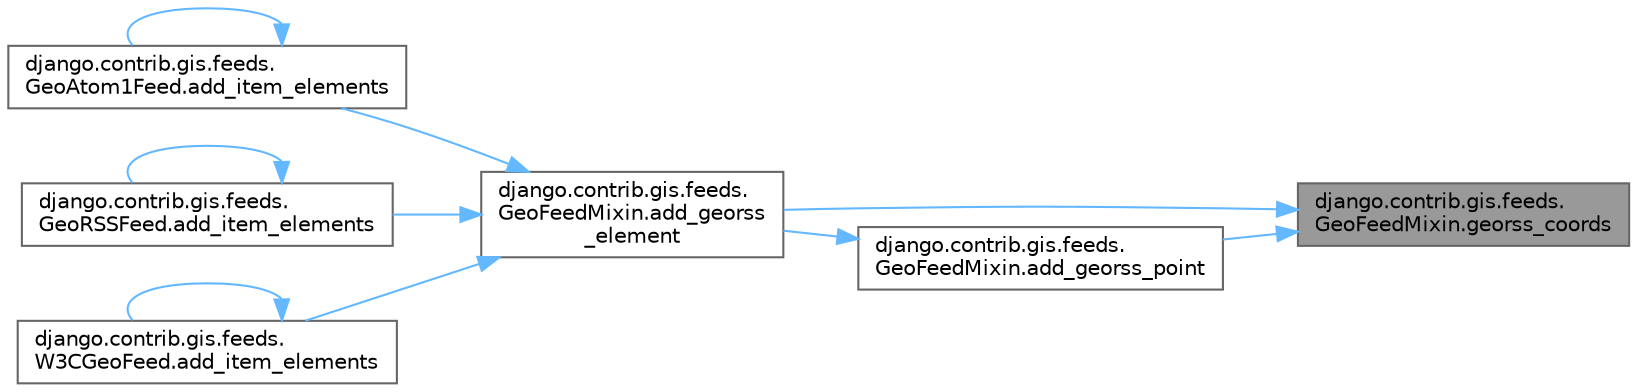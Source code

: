 digraph "django.contrib.gis.feeds.GeoFeedMixin.georss_coords"
{
 // LATEX_PDF_SIZE
  bgcolor="transparent";
  edge [fontname=Helvetica,fontsize=10,labelfontname=Helvetica,labelfontsize=10];
  node [fontname=Helvetica,fontsize=10,shape=box,height=0.2,width=0.4];
  rankdir="RL";
  Node1 [id="Node000001",label="django.contrib.gis.feeds.\lGeoFeedMixin.georss_coords",height=0.2,width=0.4,color="gray40", fillcolor="grey60", style="filled", fontcolor="black",tooltip=" "];
  Node1 -> Node2 [id="edge1_Node000001_Node000002",dir="back",color="steelblue1",style="solid",tooltip=" "];
  Node2 [id="Node000002",label="django.contrib.gis.feeds.\lGeoFeedMixin.add_georss\l_element",height=0.2,width=0.4,color="grey40", fillcolor="white", style="filled",URL="$classdjango_1_1contrib_1_1gis_1_1feeds_1_1_geo_feed_mixin.html#a8f1786cc2901fa4da4d393cfaac0bb0f",tooltip=" "];
  Node2 -> Node3 [id="edge2_Node000002_Node000003",dir="back",color="steelblue1",style="solid",tooltip=" "];
  Node3 [id="Node000003",label="django.contrib.gis.feeds.\lGeoAtom1Feed.add_item_elements",height=0.2,width=0.4,color="grey40", fillcolor="white", style="filled",URL="$classdjango_1_1contrib_1_1gis_1_1feeds_1_1_geo_atom1_feed.html#a6992c15afa7f7967f01d76a17a79a670",tooltip=" "];
  Node3 -> Node3 [id="edge3_Node000003_Node000003",dir="back",color="steelblue1",style="solid",tooltip=" "];
  Node2 -> Node4 [id="edge4_Node000002_Node000004",dir="back",color="steelblue1",style="solid",tooltip=" "];
  Node4 [id="Node000004",label="django.contrib.gis.feeds.\lGeoRSSFeed.add_item_elements",height=0.2,width=0.4,color="grey40", fillcolor="white", style="filled",URL="$classdjango_1_1contrib_1_1gis_1_1feeds_1_1_geo_r_s_s_feed.html#a8418711c8ff060d29da7340295302c52",tooltip=" "];
  Node4 -> Node4 [id="edge5_Node000004_Node000004",dir="back",color="steelblue1",style="solid",tooltip=" "];
  Node2 -> Node5 [id="edge6_Node000002_Node000005",dir="back",color="steelblue1",style="solid",tooltip=" "];
  Node5 [id="Node000005",label="django.contrib.gis.feeds.\lW3CGeoFeed.add_item_elements",height=0.2,width=0.4,color="grey40", fillcolor="white", style="filled",URL="$classdjango_1_1contrib_1_1gis_1_1feeds_1_1_w3_c_geo_feed.html#a6ee897cc103598659422f08d88d18a12",tooltip=" "];
  Node5 -> Node5 [id="edge7_Node000005_Node000005",dir="back",color="steelblue1",style="solid",tooltip=" "];
  Node1 -> Node6 [id="edge8_Node000001_Node000006",dir="back",color="steelblue1",style="solid",tooltip=" "];
  Node6 [id="Node000006",label="django.contrib.gis.feeds.\lGeoFeedMixin.add_georss_point",height=0.2,width=0.4,color="grey40", fillcolor="white", style="filled",URL="$classdjango_1_1contrib_1_1gis_1_1feeds_1_1_geo_feed_mixin.html#a53f905d912c8c5296e921d666e50aec0",tooltip=" "];
  Node6 -> Node2 [id="edge9_Node000006_Node000002",dir="back",color="steelblue1",style="solid",tooltip=" "];
}
